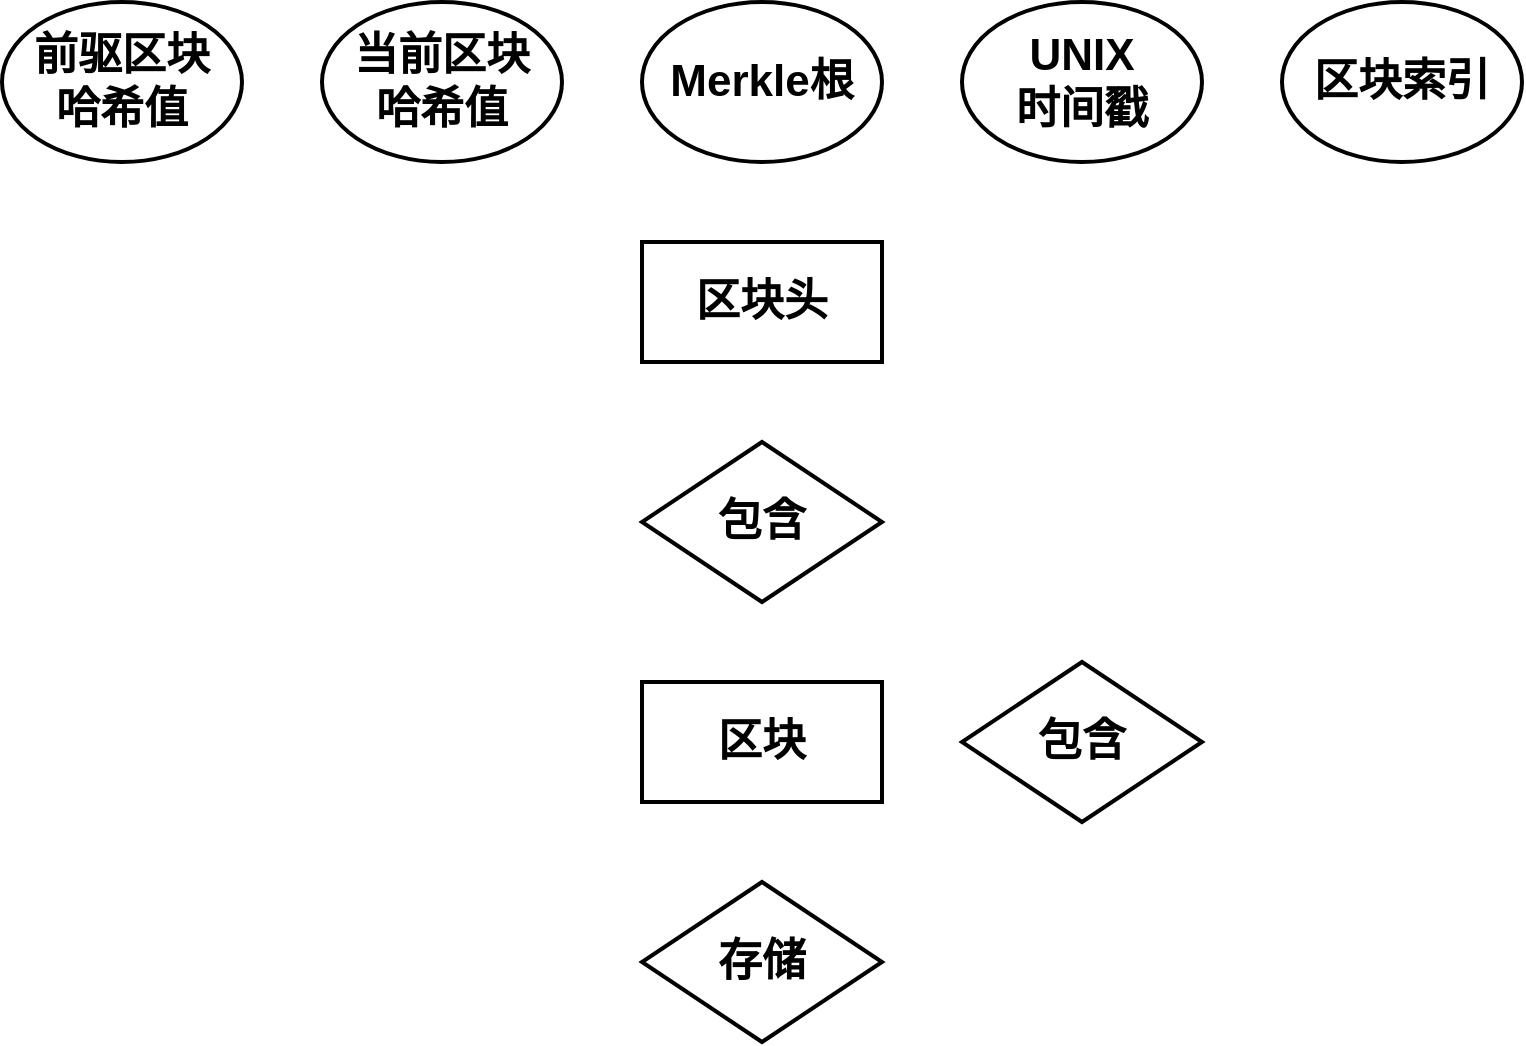 <mxfile version="14.5.8" type="github">
  <diagram id="gZp0j71fYsVLYFESxwqJ" name="Page-1">
    <mxGraphModel dx="1106" dy="1046" grid="1" gridSize="10" guides="1" tooltips="1" connect="1" arrows="1" fold="1" page="0" pageScale="1" pageWidth="827" pageHeight="1169" math="0" shadow="0">
      <root>
        <mxCell id="0" />
        <mxCell id="1" parent="0" />
        <mxCell id="EZrMI-kPH7bdVaUMLNdg-1" value="&lt;font style=&quot;font-size: 22px&quot;&gt;&lt;b&gt;区块&lt;/b&gt;&lt;/font&gt;" style="rounded=0;whiteSpace=wrap;html=1;strokeWidth=2;" vertex="1" parent="1">
          <mxGeometry x="400" y="200" width="120" height="60" as="geometry" />
        </mxCell>
        <mxCell id="EZrMI-kPH7bdVaUMLNdg-2" value="&lt;font style=&quot;font-size: 22px&quot;&gt;&lt;b&gt;包含&lt;/b&gt;&lt;/font&gt;" style="rhombus;whiteSpace=wrap;html=1;strokeWidth=2;" vertex="1" parent="1">
          <mxGeometry x="400" y="80" width="120" height="80" as="geometry" />
        </mxCell>
        <mxCell id="EZrMI-kPH7bdVaUMLNdg-4" value="&lt;font style=&quot;font-size: 22px&quot;&gt;&lt;b&gt;区块头&lt;/b&gt;&lt;/font&gt;" style="rounded=0;whiteSpace=wrap;html=1;strokeWidth=2;" vertex="1" parent="1">
          <mxGeometry x="400" y="-20" width="120" height="60" as="geometry" />
        </mxCell>
        <mxCell id="EZrMI-kPH7bdVaUMLNdg-5" value="&lt;font style=&quot;font-size: 22px&quot;&gt;&lt;b&gt;包含&lt;/b&gt;&lt;/font&gt;" style="rhombus;whiteSpace=wrap;html=1;strokeWidth=2;" vertex="1" parent="1">
          <mxGeometry x="560" y="190" width="120" height="80" as="geometry" />
        </mxCell>
        <mxCell id="EZrMI-kPH7bdVaUMLNdg-6" value="&lt;span style=&quot;font-size: 22px&quot;&gt;&lt;b&gt;存储&lt;/b&gt;&lt;/span&gt;" style="rhombus;whiteSpace=wrap;html=1;strokeWidth=2;" vertex="1" parent="1">
          <mxGeometry x="400" y="300" width="120" height="80" as="geometry" />
        </mxCell>
        <mxCell id="EZrMI-kPH7bdVaUMLNdg-7" value="&lt;font style=&quot;font-size: 22px&quot;&gt;&lt;b&gt;前驱区块&lt;br&gt;哈希值&lt;/b&gt;&lt;/font&gt;" style="ellipse;whiteSpace=wrap;html=1;strokeWidth=2;" vertex="1" parent="1">
          <mxGeometry x="80" y="-140" width="120" height="80" as="geometry" />
        </mxCell>
        <mxCell id="EZrMI-kPH7bdVaUMLNdg-8" value="&lt;span style=&quot;font-size: 22px&quot;&gt;&lt;b&gt;当前区块&lt;br&gt;哈希值&lt;/b&gt;&lt;/span&gt;" style="ellipse;whiteSpace=wrap;html=1;strokeWidth=2;" vertex="1" parent="1">
          <mxGeometry x="240" y="-140" width="120" height="80" as="geometry" />
        </mxCell>
        <mxCell id="EZrMI-kPH7bdVaUMLNdg-9" value="&lt;span style=&quot;font-size: 22px&quot;&gt;&lt;b&gt;Merkle根&lt;/b&gt;&lt;/span&gt;" style="ellipse;whiteSpace=wrap;html=1;strokeWidth=2;" vertex="1" parent="1">
          <mxGeometry x="400" y="-140" width="120" height="80" as="geometry" />
        </mxCell>
        <mxCell id="EZrMI-kPH7bdVaUMLNdg-10" value="&lt;span style=&quot;font-size: 22px&quot;&gt;&lt;b&gt;UNIX&lt;br&gt;时间戳&lt;/b&gt;&lt;/span&gt;" style="ellipse;whiteSpace=wrap;html=1;strokeWidth=2;" vertex="1" parent="1">
          <mxGeometry x="560" y="-140" width="120" height="80" as="geometry" />
        </mxCell>
        <mxCell id="EZrMI-kPH7bdVaUMLNdg-11" value="&lt;span style=&quot;font-size: 22px&quot;&gt;&lt;b&gt;区块索引&lt;/b&gt;&lt;/span&gt;" style="ellipse;whiteSpace=wrap;html=1;strokeWidth=2;" vertex="1" parent="1">
          <mxGeometry x="720" y="-140" width="120" height="80" as="geometry" />
        </mxCell>
      </root>
    </mxGraphModel>
  </diagram>
</mxfile>
